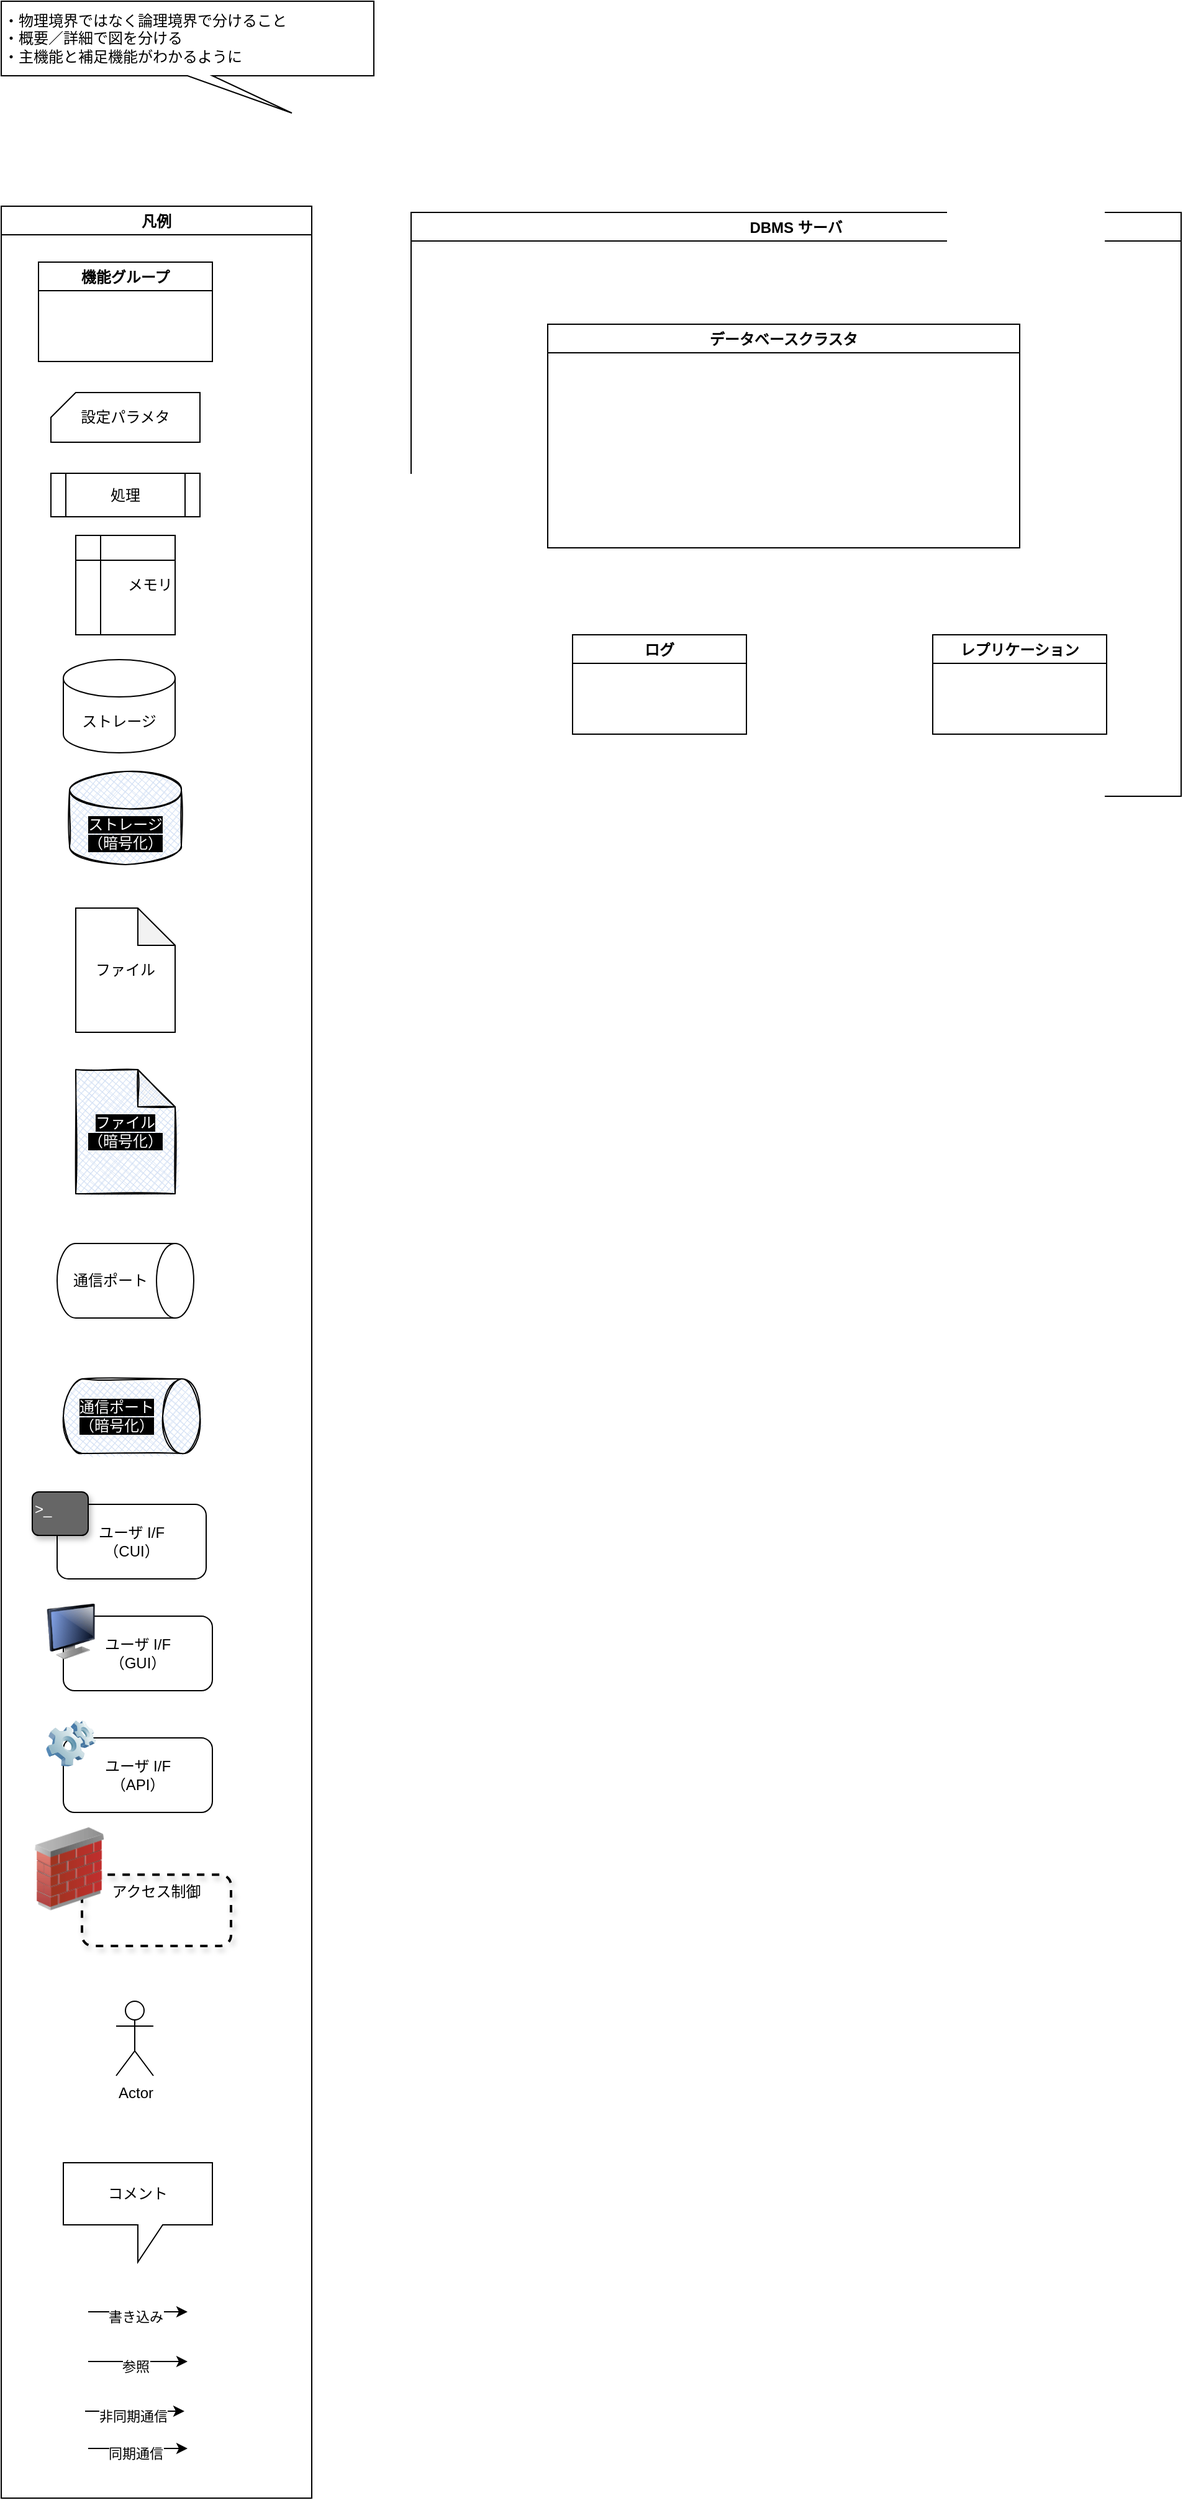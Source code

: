 <mxfile version="14.9.6" type="device"><diagram id="wzmEvrBNoIvKIjL9--WJ" name="ページ1"><mxGraphModel dx="3244" dy="816" grid="1" gridSize="10" guides="1" tooltips="1" connect="1" arrows="1" fold="1" page="1" pageScale="1" pageWidth="827" pageHeight="1169" math="0" shadow="0"><root><mxCell id="0"/><mxCell id="1" parent="0"/><mxCell id="8xtWEh6EaePOEr6-1OaS-3" value="・物理境界ではなく論理境界で分けること&lt;br&gt;・概要／詳細で図を分ける&lt;br&gt;・主機能と補足機能がわかるように" style="shape=callout;whiteSpace=wrap;html=1;perimeter=calloutPerimeter;position2=0.78;align=left;" parent="1" vertex="1"><mxGeometry x="-1470" y="60" width="300" height="90" as="geometry"/></mxCell><mxCell id="8xtWEh6EaePOEr6-1OaS-4" value="凡例" style="swimlane;align=center;" parent="1" vertex="1"><mxGeometry x="-1470" y="225" width="250" height="1845" as="geometry"/></mxCell><mxCell id="8xtWEh6EaePOEr6-1OaS-5" value="機能グループ" style="swimlane;align=center;" parent="8xtWEh6EaePOEr6-1OaS-4" vertex="1"><mxGeometry x="30" y="45" width="140" height="80" as="geometry"/></mxCell><mxCell id="8xtWEh6EaePOEr6-1OaS-1" value="&lt;span style=&quot;font-family: monospace ; text-align: left&quot;&gt;設定パラメタ&lt;/span&gt;" style="shape=card;whiteSpace=wrap;html=1;size=20;" parent="8xtWEh6EaePOEr6-1OaS-4" vertex="1"><mxGeometry x="40" y="150" width="120" height="40" as="geometry"/></mxCell><mxCell id="8xtWEh6EaePOEr6-1OaS-6" value="処理" style="shape=process;whiteSpace=wrap;html=1;backgroundOutline=1;align=center;" parent="8xtWEh6EaePOEr6-1OaS-4" vertex="1"><mxGeometry x="40" y="215" width="120" height="35" as="geometry"/></mxCell><mxCell id="8xtWEh6EaePOEr6-1OaS-7" value="メモリ" style="shape=internalStorage;whiteSpace=wrap;html=1;backgroundOutline=1;align=right;dx=20;dy=20;" parent="8xtWEh6EaePOEr6-1OaS-4" vertex="1"><mxGeometry x="60" y="265" width="80" height="80" as="geometry"/></mxCell><mxCell id="8xtWEh6EaePOEr6-1OaS-8" value="ストレージ" style="shape=cylinder3;whiteSpace=wrap;html=1;boundedLbl=1;backgroundOutline=1;size=15;align=center;" parent="8xtWEh6EaePOEr6-1OaS-4" vertex="1"><mxGeometry x="50" y="365" width="90" height="75" as="geometry"/></mxCell><mxCell id="8xtWEh6EaePOEr6-1OaS-9" value="ファイル" style="shape=note;whiteSpace=wrap;html=1;backgroundOutline=1;darkOpacity=0.05;align=center;" parent="8xtWEh6EaePOEr6-1OaS-4" vertex="1"><mxGeometry x="60" y="565" width="80" height="100" as="geometry"/></mxCell><mxCell id="wFh7xvZyPtjbj8JdpyYm-24" value="&lt;font color=&quot;#ffffff&quot; style=&quot;background-color: rgb(0 , 0 , 0)&quot;&gt;通信ポート&lt;br&gt;（暗号化）&lt;/font&gt;" style="shape=cylinder3;whiteSpace=wrap;html=1;boundedLbl=1;backgroundOutline=1;size=15;direction=south;sketch=1;fillStyle=cross-hatch;fillColor=#D4E1F5;" parent="8xtWEh6EaePOEr6-1OaS-4" vertex="1"><mxGeometry x="50" y="944" width="110" height="60" as="geometry"/></mxCell><mxCell id="8xtWEh6EaePOEr6-1OaS-18" value="Actor" style="shape=umlActor;verticalLabelPosition=bottom;verticalAlign=top;html=1;outlineConnect=0;rounded=0;shadow=0;sketch=0;gradientColor=none;gradientDirection=south;fillColor=none;" parent="8xtWEh6EaePOEr6-1OaS-4" vertex="1"><mxGeometry x="92.5" y="1445" width="30" height="60" as="geometry"/></mxCell><mxCell id="8xtWEh6EaePOEr6-1OaS-19" value="コメント" style="shape=callout;whiteSpace=wrap;html=1;perimeter=calloutPerimeter;rounded=0;shadow=0;sketch=0;fillColor=none;gradientColor=none;gradientDirection=south;align=center;" parent="8xtWEh6EaePOEr6-1OaS-4" vertex="1"><mxGeometry x="50" y="1575" width="120" height="80" as="geometry"/></mxCell><mxCell id="xk0utrrDQUVCysbHLPE--2" value="通信ポート" style="shape=cylinder3;whiteSpace=wrap;html=1;boundedLbl=1;backgroundOutline=1;size=15;direction=south;sketch=0;fillStyle=cross-hatch;" parent="8xtWEh6EaePOEr6-1OaS-4" vertex="1"><mxGeometry x="45" y="835" width="110" height="60" as="geometry"/></mxCell><mxCell id="xk0utrrDQUVCysbHLPE--3" value="&lt;font color=&quot;#ffffff&quot; style=&quot;background-color: rgb(0 , 0 , 0)&quot;&gt;ファイル&lt;br&gt;（暗号化）&lt;/font&gt;" style="shape=note;whiteSpace=wrap;html=1;backgroundOutline=1;darkOpacity=0.05;align=center;sketch=1;fillStyle=cross-hatch;fillColor=#D4E1F5;" parent="8xtWEh6EaePOEr6-1OaS-4" vertex="1"><mxGeometry x="60" y="695" width="80" height="100" as="geometry"/></mxCell><mxCell id="xk0utrrDQUVCysbHLPE--4" value="&lt;font color=&quot;#ffffff&quot; style=&quot;background-color: rgb(0 , 0 , 0)&quot;&gt;ストレージ&lt;br&gt;（暗号化）&lt;/font&gt;" style="shape=cylinder3;whiteSpace=wrap;html=1;boundedLbl=1;backgroundOutline=1;size=15;align=center;sketch=1;fillStyle=cross-hatch;fillColor=#D4E1F5;" parent="8xtWEh6EaePOEr6-1OaS-4" vertex="1"><mxGeometry x="55" y="455" width="90" height="75" as="geometry"/></mxCell><mxCell id="8xtWEh6EaePOEr6-1OaS-15" value="" style="group" parent="8xtWEh6EaePOEr6-1OaS-4" vertex="1" connectable="0"><mxGeometry x="25" y="1305" width="160" height="105" as="geometry"/></mxCell><mxCell id="8xtWEh6EaePOEr6-1OaS-14" value="アクセス制御" style="rounded=1;whiteSpace=wrap;html=1;align=center;glass=0;shadow=1;sketch=0;fillColor=none;verticalAlign=top;strokeWidth=2;perimeterSpacing=0;dashed=1;" parent="8xtWEh6EaePOEr6-1OaS-15" vertex="1"><mxGeometry x="40" y="38.177" width="120" height="57.273" as="geometry"/></mxCell><mxCell id="wFh7xvZyPtjbj8JdpyYm-25" value="" style="image;html=1;image=img/lib/clip_art/networking/Firewall_02_128x128.png" parent="8xtWEh6EaePOEr6-1OaS-15" vertex="1"><mxGeometry y="-0.005" width="60" height="66.818" as="geometry"/></mxCell><mxCell id="xk0utrrDQUVCysbHLPE--8" value="" style="group" parent="8xtWEh6EaePOEr6-1OaS-4" vertex="1" connectable="0"><mxGeometry x="36" y="1215" width="134" height="78" as="geometry"/></mxCell><mxCell id="xk0utrrDQUVCysbHLPE--6" value="&lt;span&gt;ユーザ I/F&lt;/span&gt;&lt;br&gt;&lt;span&gt;（API）&lt;/span&gt;" style="rounded=1;whiteSpace=wrap;html=1;align=center;" parent="xk0utrrDQUVCysbHLPE--8" vertex="1"><mxGeometry x="14" y="18" width="120" height="60" as="geometry"/></mxCell><mxCell id="xk0utrrDQUVCysbHLPE--7" value="" style="image;html=1;image=img/lib/clip_art/computers/Software_128x128.png;sketch=0;fillColor=#FFFFFF;gradientDirection=south;" parent="xk0utrrDQUVCysbHLPE--8" vertex="1"><mxGeometry width="40" height="45" as="geometry"/></mxCell><mxCell id="xk0utrrDQUVCysbHLPE--10" value="" style="group" parent="8xtWEh6EaePOEr6-1OaS-4" vertex="1" connectable="0"><mxGeometry x="32.5" y="1125" width="137.5" height="70" as="geometry"/></mxCell><mxCell id="8xtWEh6EaePOEr6-1OaS-13" value="&lt;span&gt;ユーザ I/F&lt;/span&gt;&lt;br&gt;&lt;span&gt;（GUI）&lt;/span&gt;" style="rounded=1;whiteSpace=wrap;html=1;align=center;" parent="xk0utrrDQUVCysbHLPE--10" vertex="1"><mxGeometry x="17.5" y="10" width="120" height="60" as="geometry"/></mxCell><mxCell id="xk0utrrDQUVCysbHLPE--9" value="" style="image;html=1;image=img/lib/clip_art/computers/Monitor_128x128.png;sketch=0;fillColor=#FFFFFF;gradientDirection=south;" parent="xk0utrrDQUVCysbHLPE--10" vertex="1"><mxGeometry width="47.5" height="45" as="geometry"/></mxCell><mxCell id="xk0utrrDQUVCysbHLPE--19" value="" style="group" parent="8xtWEh6EaePOEr6-1OaS-4" vertex="1" connectable="0"><mxGeometry x="25" y="1035" width="140" height="70" as="geometry"/></mxCell><mxCell id="xk0utrrDQUVCysbHLPE--5" value="&lt;span&gt;ユーザ I/F&lt;/span&gt;&lt;br&gt;&lt;span&gt;（CUI）&lt;/span&gt;" style="rounded=1;whiteSpace=wrap;html=1;sketch=0;gradientDirection=south;fillColor=#FFFFFF;" parent="xk0utrrDQUVCysbHLPE--19" vertex="1"><mxGeometry x="20" y="10" width="120" height="60" as="geometry"/></mxCell><mxCell id="xk0utrrDQUVCysbHLPE--18" value="&amp;gt;_" style="text;html=1;align=left;verticalAlign=top;whiteSpace=wrap;rounded=1;shadow=1;glass=0;sketch=0;strokeColor=#000000;fontColor=#FFFFFF;fillColor=#666666;" parent="xk0utrrDQUVCysbHLPE--19" vertex="1"><mxGeometry width="45" height="35" as="geometry"/></mxCell><mxCell id="XUvM91IQ34jmGieujLE--1" value="" style="endArrow=classic;html=1;" parent="8xtWEh6EaePOEr6-1OaS-4" edge="1"><mxGeometry width="50" height="50" relative="1" as="geometry"><mxPoint x="70" y="1695" as="sourcePoint"/><mxPoint x="150" y="1695" as="targetPoint"/></mxGeometry></mxCell><mxCell id="XUvM91IQ34jmGieujLE--2" value="書き込み" style="edgeLabel;html=1;align=center;verticalAlign=middle;resizable=0;points=[];" parent="XUvM91IQ34jmGieujLE--1" vertex="1" connectable="0"><mxGeometry x="0.3" y="-1" relative="1" as="geometry"><mxPoint x="-14" y="3" as="offset"/></mxGeometry></mxCell><mxCell id="XUvM91IQ34jmGieujLE--11" value="" style="endArrow=classic;html=1;" parent="8xtWEh6EaePOEr6-1OaS-4" edge="1"><mxGeometry width="50" height="50" relative="1" as="geometry"><mxPoint x="67.5" y="1775" as="sourcePoint"/><mxPoint x="147.5" y="1775" as="targetPoint"/></mxGeometry></mxCell><mxCell id="XUvM91IQ34jmGieujLE--12" value="非同期通信" style="edgeLabel;html=1;align=center;verticalAlign=middle;resizable=0;points=[];" parent="XUvM91IQ34jmGieujLE--11" vertex="1" connectable="0"><mxGeometry x="0.3" y="-1" relative="1" as="geometry"><mxPoint x="-14" y="3" as="offset"/></mxGeometry></mxCell><mxCell id="XUvM91IQ34jmGieujLE--8" value="" style="endArrow=classic;html=1;" parent="1" edge="1"><mxGeometry width="50" height="50" relative="1" as="geometry"><mxPoint x="-1400" y="1960" as="sourcePoint"/><mxPoint x="-1320" y="1960" as="targetPoint"/></mxGeometry></mxCell><mxCell id="XUvM91IQ34jmGieujLE--9" value="参照" style="edgeLabel;html=1;align=center;verticalAlign=middle;resizable=0;points=[];" parent="XUvM91IQ34jmGieujLE--8" vertex="1" connectable="0"><mxGeometry x="0.3" y="-1" relative="1" as="geometry"><mxPoint x="-14" y="3" as="offset"/></mxGeometry></mxCell><mxCell id="XUvM91IQ34jmGieujLE--13" value="" style="endArrow=classic;html=1;" parent="1" edge="1"><mxGeometry width="50" height="50" relative="1" as="geometry"><mxPoint x="-1400" y="2030" as="sourcePoint"/><mxPoint x="-1320" y="2030" as="targetPoint"/></mxGeometry></mxCell><mxCell id="XUvM91IQ34jmGieujLE--14" value="同期通信" style="edgeLabel;html=1;align=center;verticalAlign=middle;resizable=0;points=[];" parent="XUvM91IQ34jmGieujLE--13" vertex="1" connectable="0"><mxGeometry x="0.3" y="-1" relative="1" as="geometry"><mxPoint x="-14" y="3" as="offset"/></mxGeometry></mxCell><mxCell id="E2JqWQ8bd772KpzsBDJP-1" value="DBMS サーバ" style="swimlane;align=center;" vertex="1" parent="1"><mxGeometry x="-1140" y="230" width="620" height="470" as="geometry"/></mxCell><mxCell id="E2JqWQ8bd772KpzsBDJP-2" value="データベースクラスタ" style="swimlane;align=center;" vertex="1" parent="E2JqWQ8bd772KpzsBDJP-1"><mxGeometry x="110" y="90" width="380" height="180" as="geometry"/></mxCell><mxCell id="E2JqWQ8bd772KpzsBDJP-3" value="レプリケーション" style="swimlane;align=center;" vertex="1" parent="E2JqWQ8bd772KpzsBDJP-1"><mxGeometry x="420" y="340" width="140" height="80" as="geometry"/></mxCell><mxCell id="E2JqWQ8bd772KpzsBDJP-4" value="ログ" style="swimlane;align=center;" vertex="1" parent="E2JqWQ8bd772KpzsBDJP-1"><mxGeometry x="130" y="340" width="140" height="80" as="geometry"/></mxCell></root></mxGraphModel></diagram></mxfile>